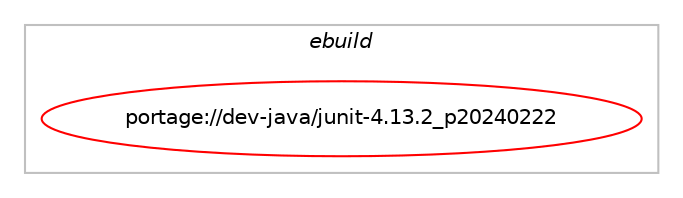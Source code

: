 digraph prolog {

# *************
# Graph options
# *************

newrank=true;
concentrate=true;
compound=true;
graph [rankdir=LR,fontname=Helvetica,fontsize=10,ranksep=1.5];#, ranksep=2.5, nodesep=0.2];
edge  [arrowhead=vee];
node  [fontname=Helvetica,fontsize=10];

# **********
# The ebuild
# **********

subgraph cluster_leftcol {
color=gray;
label=<<i>ebuild</i>>;
id [label="portage://dev-java/junit-4.13.2_p20240222", color=red, width=4, href="../dev-java/junit-4.13.2_p20240222.svg"];
}

# ****************
# The dependencies
# ****************

subgraph cluster_midcol {
color=gray;
label=<<i>dependencies</i>>;
subgraph cluster_compile {
fillcolor="#eeeeee";
style=filled;
label=<<i>compile</i>>;
# *** BEGIN UNKNOWN DEPENDENCY TYPE (TODO) ***
# id -> equal(use_conditional_group(positive,source,portage://dev-java/junit-4.13.2_p20240222,[package_dependency(portage://dev-java/junit-4.13.2_p20240222,install,no,app-arch,zip,none,[,,],[],[])]))
# *** END UNKNOWN DEPENDENCY TYPE (TODO) ***

# *** BEGIN UNKNOWN DEPENDENCY TYPE (TODO) ***
# id -> equal(use_conditional_group(positive,test,portage://dev-java/junit-4.13.2_p20240222,[package_dependency(portage://dev-java/junit-4.13.2_p20240222,install,no,dev-java,hamcrest-library,none,[,,],[slot(1.3)],[])]))
# *** END UNKNOWN DEPENDENCY TYPE (TODO) ***

# *** BEGIN UNKNOWN DEPENDENCY TYPE (TODO) ***
# id -> equal(package_dependency(portage://dev-java/junit-4.13.2_p20240222,install,no,dev-java,hamcrest-core,none,[,,],[slot(1.3)],[]))
# *** END UNKNOWN DEPENDENCY TYPE (TODO) ***

# *** BEGIN UNKNOWN DEPENDENCY TYPE (TODO) ***
# id -> equal(package_dependency(portage://dev-java/junit-4.13.2_p20240222,install,no,dev-java,java-config,greaterequal,[2.2.0,,-r3,2.2.0-r3],[],[]))
# *** END UNKNOWN DEPENDENCY TYPE (TODO) ***

# *** BEGIN UNKNOWN DEPENDENCY TYPE (TODO) ***
# id -> equal(package_dependency(portage://dev-java/junit-4.13.2_p20240222,install,no,virtual,jdk,greaterequal,[1.8,,,1.8],any_different_slot,[]))
# *** END UNKNOWN DEPENDENCY TYPE (TODO) ***

}
subgraph cluster_compileandrun {
fillcolor="#eeeeee";
style=filled;
label=<<i>compile and run</i>>;
}
subgraph cluster_run {
fillcolor="#eeeeee";
style=filled;
label=<<i>run</i>>;
# *** BEGIN UNKNOWN DEPENDENCY TYPE (TODO) ***
# id -> equal(use_conditional_group(positive,source,portage://dev-java/junit-4.13.2_p20240222,[package_dependency(portage://dev-java/junit-4.13.2_p20240222,run,no,app-arch,zip,none,[,,],[],[])]))
# *** END UNKNOWN DEPENDENCY TYPE (TODO) ***

# *** BEGIN UNKNOWN DEPENDENCY TYPE (TODO) ***
# id -> equal(package_dependency(portage://dev-java/junit-4.13.2_p20240222,run,no,dev-java,hamcrest-core,none,[,,],[slot(1.3)],[]))
# *** END UNKNOWN DEPENDENCY TYPE (TODO) ***

# *** BEGIN UNKNOWN DEPENDENCY TYPE (TODO) ***
# id -> equal(package_dependency(portage://dev-java/junit-4.13.2_p20240222,run,no,dev-java,java-config,greaterequal,[2.2.0,,-r3,2.2.0-r3],[],[]))
# *** END UNKNOWN DEPENDENCY TYPE (TODO) ***

# *** BEGIN UNKNOWN DEPENDENCY TYPE (TODO) ***
# id -> equal(package_dependency(portage://dev-java/junit-4.13.2_p20240222,run,no,virtual,jre,greaterequal,[1.8,,,1.8],any_different_slot,[]))
# *** END UNKNOWN DEPENDENCY TYPE (TODO) ***

}
}

# **************
# The candidates
# **************

subgraph cluster_choices {
rank=same;
color=gray;
label=<<i>candidates</i>>;

}

}
